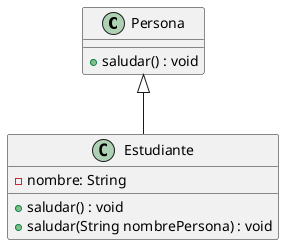 @startuml

class Persona {
  +saludar() : void
}

class Estudiante {
  -nombre: String
  +saludar() : void
  +saludar(String nombrePersona) : void
}

Persona <|-- Estudiante

@enduml

